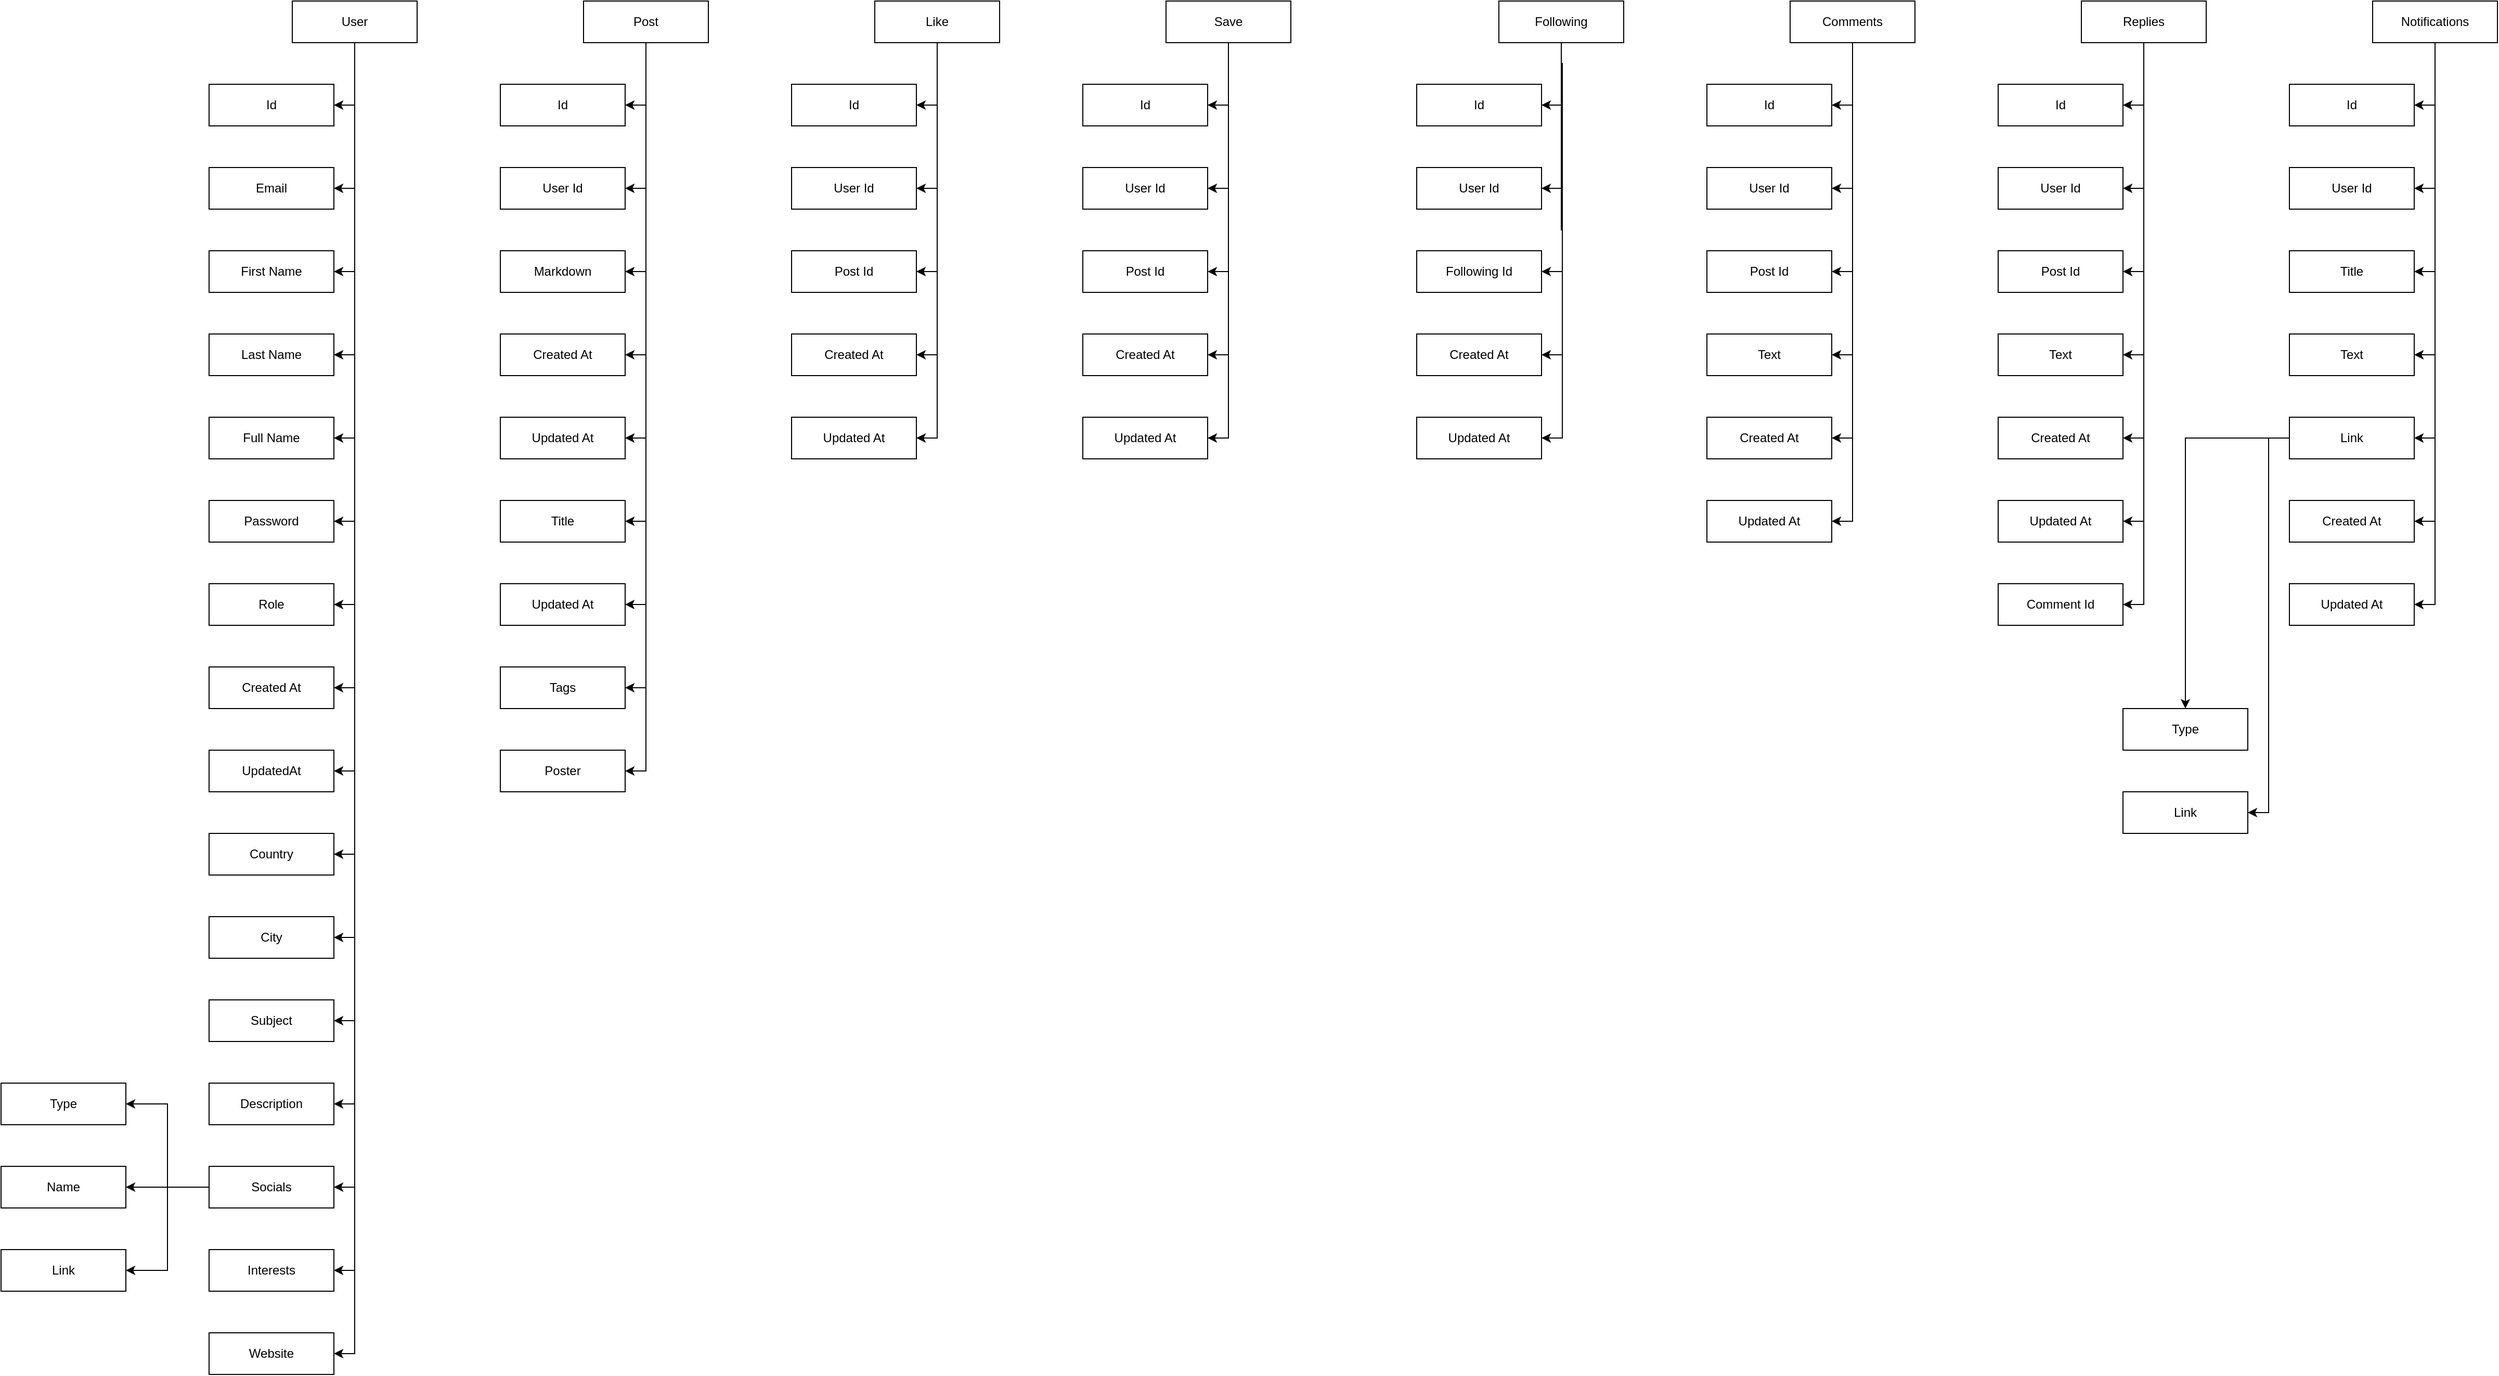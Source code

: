 <mxfile version="20.7.4" type="github">
  <diagram id="An_6A8uYQxj1aYiGU6a9" name="Страница 1">
    <mxGraphModel dx="1877" dy="549" grid="1" gridSize="10" guides="1" tooltips="1" connect="1" arrows="1" fold="1" page="1" pageScale="1" pageWidth="827" pageHeight="1169" math="0" shadow="0">
      <root>
        <mxCell id="0" />
        <mxCell id="1" parent="0" />
        <mxCell id="K3_foTwXIABXSG76bnOj-19" style="edgeStyle=orthogonalEdgeStyle;rounded=0;orthogonalLoop=1;jettySize=auto;html=1;exitX=0.5;exitY=1;exitDx=0;exitDy=0;entryX=1;entryY=0.5;entryDx=0;entryDy=0;" parent="1" source="K3_foTwXIABXSG76bnOj-1" target="K3_foTwXIABXSG76bnOj-8" edge="1">
          <mxGeometry relative="1" as="geometry" />
        </mxCell>
        <mxCell id="K3_foTwXIABXSG76bnOj-20" style="edgeStyle=orthogonalEdgeStyle;rounded=0;orthogonalLoop=1;jettySize=auto;html=1;exitX=0.5;exitY=1;exitDx=0;exitDy=0;entryX=1;entryY=0.5;entryDx=0;entryDy=0;" parent="1" source="K3_foTwXIABXSG76bnOj-1" target="K3_foTwXIABXSG76bnOj-2" edge="1">
          <mxGeometry relative="1" as="geometry" />
        </mxCell>
        <mxCell id="K3_foTwXIABXSG76bnOj-21" style="edgeStyle=orthogonalEdgeStyle;rounded=0;orthogonalLoop=1;jettySize=auto;html=1;exitX=0.5;exitY=1;exitDx=0;exitDy=0;entryX=1;entryY=0.5;entryDx=0;entryDy=0;" parent="1" source="K3_foTwXIABXSG76bnOj-1" target="K3_foTwXIABXSG76bnOj-3" edge="1">
          <mxGeometry relative="1" as="geometry" />
        </mxCell>
        <mxCell id="K3_foTwXIABXSG76bnOj-22" style="edgeStyle=orthogonalEdgeStyle;rounded=0;orthogonalLoop=1;jettySize=auto;html=1;exitX=0.5;exitY=1;exitDx=0;exitDy=0;entryX=1;entryY=0.5;entryDx=0;entryDy=0;" parent="1" source="K3_foTwXIABXSG76bnOj-1" target="K3_foTwXIABXSG76bnOj-4" edge="1">
          <mxGeometry relative="1" as="geometry" />
        </mxCell>
        <mxCell id="K3_foTwXIABXSG76bnOj-23" style="edgeStyle=orthogonalEdgeStyle;rounded=0;orthogonalLoop=1;jettySize=auto;html=1;exitX=0.5;exitY=1;exitDx=0;exitDy=0;entryX=1;entryY=0.5;entryDx=0;entryDy=0;" parent="1" source="K3_foTwXIABXSG76bnOj-1" target="K3_foTwXIABXSG76bnOj-5" edge="1">
          <mxGeometry relative="1" as="geometry" />
        </mxCell>
        <mxCell id="K3_foTwXIABXSG76bnOj-24" style="edgeStyle=orthogonalEdgeStyle;rounded=0;orthogonalLoop=1;jettySize=auto;html=1;exitX=0.5;exitY=1;exitDx=0;exitDy=0;entryX=1;entryY=0.5;entryDx=0;entryDy=0;" parent="1" source="K3_foTwXIABXSG76bnOj-1" target="K3_foTwXIABXSG76bnOj-6" edge="1">
          <mxGeometry relative="1" as="geometry" />
        </mxCell>
        <mxCell id="K3_foTwXIABXSG76bnOj-25" style="edgeStyle=orthogonalEdgeStyle;rounded=0;orthogonalLoop=1;jettySize=auto;html=1;exitX=0.5;exitY=1;exitDx=0;exitDy=0;entryX=1;entryY=0.5;entryDx=0;entryDy=0;" parent="1" source="K3_foTwXIABXSG76bnOj-1" target="K3_foTwXIABXSG76bnOj-7" edge="1">
          <mxGeometry relative="1" as="geometry" />
        </mxCell>
        <mxCell id="K3_foTwXIABXSG76bnOj-26" style="edgeStyle=orthogonalEdgeStyle;rounded=0;orthogonalLoop=1;jettySize=auto;html=1;exitX=0.5;exitY=1;exitDx=0;exitDy=0;entryX=1;entryY=0.5;entryDx=0;entryDy=0;" parent="1" source="K3_foTwXIABXSG76bnOj-1" target="K3_foTwXIABXSG76bnOj-9" edge="1">
          <mxGeometry relative="1" as="geometry" />
        </mxCell>
        <mxCell id="K3_foTwXIABXSG76bnOj-27" style="edgeStyle=orthogonalEdgeStyle;rounded=0;orthogonalLoop=1;jettySize=auto;html=1;exitX=0.5;exitY=1;exitDx=0;exitDy=0;entryX=1;entryY=0.5;entryDx=0;entryDy=0;" parent="1" source="K3_foTwXIABXSG76bnOj-1" target="K3_foTwXIABXSG76bnOj-10" edge="1">
          <mxGeometry relative="1" as="geometry" />
        </mxCell>
        <mxCell id="K3_foTwXIABXSG76bnOj-29" style="edgeStyle=orthogonalEdgeStyle;rounded=0;orthogonalLoop=1;jettySize=auto;html=1;exitX=0.5;exitY=1;exitDx=0;exitDy=0;entryX=1;entryY=0.5;entryDx=0;entryDy=0;" parent="1" source="K3_foTwXIABXSG76bnOj-1" target="K3_foTwXIABXSG76bnOj-12" edge="1">
          <mxGeometry relative="1" as="geometry" />
        </mxCell>
        <mxCell id="K3_foTwXIABXSG76bnOj-30" style="edgeStyle=orthogonalEdgeStyle;rounded=0;orthogonalLoop=1;jettySize=auto;html=1;exitX=0.5;exitY=1;exitDx=0;exitDy=0;entryX=1;entryY=0.5;entryDx=0;entryDy=0;" parent="1" source="K3_foTwXIABXSG76bnOj-1" target="K3_foTwXIABXSG76bnOj-13" edge="1">
          <mxGeometry relative="1" as="geometry" />
        </mxCell>
        <mxCell id="K3_foTwXIABXSG76bnOj-31" style="edgeStyle=orthogonalEdgeStyle;rounded=0;orthogonalLoop=1;jettySize=auto;html=1;exitX=0.5;exitY=1;exitDx=0;exitDy=0;entryX=1;entryY=0.5;entryDx=0;entryDy=0;" parent="1" source="K3_foTwXIABXSG76bnOj-1" target="K3_foTwXIABXSG76bnOj-14" edge="1">
          <mxGeometry relative="1" as="geometry" />
        </mxCell>
        <mxCell id="K3_foTwXIABXSG76bnOj-32" style="edgeStyle=orthogonalEdgeStyle;rounded=0;orthogonalLoop=1;jettySize=auto;html=1;exitX=0.5;exitY=1;exitDx=0;exitDy=0;entryX=1;entryY=0.5;entryDx=0;entryDy=0;" parent="1" source="K3_foTwXIABXSG76bnOj-1" target="K3_foTwXIABXSG76bnOj-15" edge="1">
          <mxGeometry relative="1" as="geometry" />
        </mxCell>
        <mxCell id="K3_foTwXIABXSG76bnOj-33" style="edgeStyle=orthogonalEdgeStyle;rounded=0;orthogonalLoop=1;jettySize=auto;html=1;exitX=0.5;exitY=1;exitDx=0;exitDy=0;entryX=1;entryY=0.5;entryDx=0;entryDy=0;" parent="1" source="K3_foTwXIABXSG76bnOj-1" target="K3_foTwXIABXSG76bnOj-16" edge="1">
          <mxGeometry relative="1" as="geometry" />
        </mxCell>
        <mxCell id="K3_foTwXIABXSG76bnOj-34" style="edgeStyle=orthogonalEdgeStyle;rounded=0;orthogonalLoop=1;jettySize=auto;html=1;exitX=0.5;exitY=1;exitDx=0;exitDy=0;entryX=1;entryY=0.5;entryDx=0;entryDy=0;" parent="1" source="K3_foTwXIABXSG76bnOj-1" target="K3_foTwXIABXSG76bnOj-17" edge="1">
          <mxGeometry relative="1" as="geometry" />
        </mxCell>
        <mxCell id="K3_foTwXIABXSG76bnOj-35" style="edgeStyle=orthogonalEdgeStyle;rounded=0;orthogonalLoop=1;jettySize=auto;html=1;exitX=0.5;exitY=1;exitDx=0;exitDy=0;entryX=1;entryY=0.5;entryDx=0;entryDy=0;" parent="1" source="K3_foTwXIABXSG76bnOj-1" target="K3_foTwXIABXSG76bnOj-18" edge="1">
          <mxGeometry relative="1" as="geometry" />
        </mxCell>
        <mxCell id="K3_foTwXIABXSG76bnOj-1" value="User" style="rounded=0;whiteSpace=wrap;html=1;" parent="1" vertex="1">
          <mxGeometry x="160" y="80" width="120" height="40" as="geometry" />
        </mxCell>
        <mxCell id="K3_foTwXIABXSG76bnOj-2" value="Email" style="rounded=0;whiteSpace=wrap;html=1;" parent="1" vertex="1">
          <mxGeometry x="80" y="240" width="120" height="40" as="geometry" />
        </mxCell>
        <mxCell id="K3_foTwXIABXSG76bnOj-3" value="First Name" style="rounded=0;whiteSpace=wrap;html=1;" parent="1" vertex="1">
          <mxGeometry x="80" y="320" width="120" height="40" as="geometry" />
        </mxCell>
        <mxCell id="K3_foTwXIABXSG76bnOj-4" value="Last Name" style="rounded=0;whiteSpace=wrap;html=1;" parent="1" vertex="1">
          <mxGeometry x="80" y="400" width="120" height="40" as="geometry" />
        </mxCell>
        <mxCell id="K3_foTwXIABXSG76bnOj-5" value="Full Name" style="rounded=0;whiteSpace=wrap;html=1;" parent="1" vertex="1">
          <mxGeometry x="80" y="480" width="120" height="40" as="geometry" />
        </mxCell>
        <mxCell id="K3_foTwXIABXSG76bnOj-6" value="Password" style="rounded=0;whiteSpace=wrap;html=1;" parent="1" vertex="1">
          <mxGeometry x="80" y="560" width="120" height="40" as="geometry" />
        </mxCell>
        <mxCell id="K3_foTwXIABXSG76bnOj-7" value="Role" style="rounded=0;whiteSpace=wrap;html=1;" parent="1" vertex="1">
          <mxGeometry x="80" y="640" width="120" height="40" as="geometry" />
        </mxCell>
        <mxCell id="K3_foTwXIABXSG76bnOj-8" value="Id" style="rounded=0;whiteSpace=wrap;html=1;" parent="1" vertex="1">
          <mxGeometry x="80" y="160" width="120" height="40" as="geometry" />
        </mxCell>
        <mxCell id="K3_foTwXIABXSG76bnOj-9" value="Created At" style="rounded=0;whiteSpace=wrap;html=1;" parent="1" vertex="1">
          <mxGeometry x="80" y="720" width="120" height="40" as="geometry" />
        </mxCell>
        <mxCell id="K3_foTwXIABXSG76bnOj-10" value="UpdatedAt" style="rounded=0;whiteSpace=wrap;html=1;" parent="1" vertex="1">
          <mxGeometry x="80" y="800" width="120" height="40" as="geometry" />
        </mxCell>
        <mxCell id="K3_foTwXIABXSG76bnOj-12" value="Country" style="rounded=0;whiteSpace=wrap;html=1;" parent="1" vertex="1">
          <mxGeometry x="80" y="880" width="120" height="40" as="geometry" />
        </mxCell>
        <mxCell id="K3_foTwXIABXSG76bnOj-13" value="City" style="rounded=0;whiteSpace=wrap;html=1;" parent="1" vertex="1">
          <mxGeometry x="80" y="960" width="120" height="40" as="geometry" />
        </mxCell>
        <mxCell id="K3_foTwXIABXSG76bnOj-14" value="Subject" style="rounded=0;whiteSpace=wrap;html=1;" parent="1" vertex="1">
          <mxGeometry x="80" y="1040" width="120" height="40" as="geometry" />
        </mxCell>
        <mxCell id="K3_foTwXIABXSG76bnOj-15" value="Description" style="rounded=0;whiteSpace=wrap;html=1;" parent="1" vertex="1">
          <mxGeometry x="80" y="1120" width="120" height="40" as="geometry" />
        </mxCell>
        <mxCell id="K3_foTwXIABXSG76bnOj-40" style="edgeStyle=orthogonalEdgeStyle;rounded=0;orthogonalLoop=1;jettySize=auto;html=1;exitX=0;exitY=0.5;exitDx=0;exitDy=0;entryX=1;entryY=0.5;entryDx=0;entryDy=0;" parent="1" source="K3_foTwXIABXSG76bnOj-16" target="K3_foTwXIABXSG76bnOj-37" edge="1">
          <mxGeometry relative="1" as="geometry" />
        </mxCell>
        <mxCell id="K3_foTwXIABXSG76bnOj-41" style="edgeStyle=orthogonalEdgeStyle;rounded=0;orthogonalLoop=1;jettySize=auto;html=1;exitX=0;exitY=0.5;exitDx=0;exitDy=0;entryX=1;entryY=0.5;entryDx=0;entryDy=0;" parent="1" source="K3_foTwXIABXSG76bnOj-16" target="K3_foTwXIABXSG76bnOj-38" edge="1">
          <mxGeometry relative="1" as="geometry" />
        </mxCell>
        <mxCell id="K3_foTwXIABXSG76bnOj-42" style="edgeStyle=orthogonalEdgeStyle;rounded=0;orthogonalLoop=1;jettySize=auto;html=1;exitX=0;exitY=0.5;exitDx=0;exitDy=0;entryX=1;entryY=0.5;entryDx=0;entryDy=0;" parent="1" source="K3_foTwXIABXSG76bnOj-16" target="K3_foTwXIABXSG76bnOj-39" edge="1">
          <mxGeometry relative="1" as="geometry" />
        </mxCell>
        <mxCell id="K3_foTwXIABXSG76bnOj-16" value="Socials" style="rounded=0;whiteSpace=wrap;html=1;" parent="1" vertex="1">
          <mxGeometry x="80" y="1200" width="120" height="40" as="geometry" />
        </mxCell>
        <mxCell id="K3_foTwXIABXSG76bnOj-17" value="Interests" style="rounded=0;whiteSpace=wrap;html=1;" parent="1" vertex="1">
          <mxGeometry x="80" y="1280" width="120" height="40" as="geometry" />
        </mxCell>
        <mxCell id="K3_foTwXIABXSG76bnOj-18" value="Website" style="rounded=0;whiteSpace=wrap;html=1;" parent="1" vertex="1">
          <mxGeometry x="80" y="1360" width="120" height="40" as="geometry" />
        </mxCell>
        <mxCell id="K3_foTwXIABXSG76bnOj-37" value="Type" style="rounded=0;whiteSpace=wrap;html=1;" parent="1" vertex="1">
          <mxGeometry x="-120" y="1120" width="120" height="40" as="geometry" />
        </mxCell>
        <mxCell id="K3_foTwXIABXSG76bnOj-38" value="Name" style="rounded=0;whiteSpace=wrap;html=1;" parent="1" vertex="1">
          <mxGeometry x="-120" y="1200" width="120" height="40" as="geometry" />
        </mxCell>
        <mxCell id="K3_foTwXIABXSG76bnOj-39" value="Link" style="rounded=0;whiteSpace=wrap;html=1;" parent="1" vertex="1">
          <mxGeometry x="-120" y="1280" width="120" height="40" as="geometry" />
        </mxCell>
        <mxCell id="K3_foTwXIABXSG76bnOj-55" style="edgeStyle=orthogonalEdgeStyle;rounded=0;orthogonalLoop=1;jettySize=auto;html=1;exitX=0.5;exitY=1;exitDx=0;exitDy=0;entryX=1;entryY=0.5;entryDx=0;entryDy=0;" parent="1" source="K3_foTwXIABXSG76bnOj-43" target="K3_foTwXIABXSG76bnOj-44" edge="1">
          <mxGeometry relative="1" as="geometry" />
        </mxCell>
        <mxCell id="K3_foTwXIABXSG76bnOj-56" style="edgeStyle=orthogonalEdgeStyle;rounded=0;orthogonalLoop=1;jettySize=auto;html=1;exitX=0.5;exitY=1;exitDx=0;exitDy=0;entryX=1;entryY=0.5;entryDx=0;entryDy=0;" parent="1" source="K3_foTwXIABXSG76bnOj-43" target="K3_foTwXIABXSG76bnOj-45" edge="1">
          <mxGeometry relative="1" as="geometry" />
        </mxCell>
        <mxCell id="K3_foTwXIABXSG76bnOj-57" style="edgeStyle=orthogonalEdgeStyle;rounded=0;orthogonalLoop=1;jettySize=auto;html=1;exitX=0.5;exitY=1;exitDx=0;exitDy=0;entryX=1;entryY=0.5;entryDx=0;entryDy=0;" parent="1" source="K3_foTwXIABXSG76bnOj-43" target="K3_foTwXIABXSG76bnOj-46" edge="1">
          <mxGeometry relative="1" as="geometry" />
        </mxCell>
        <mxCell id="K3_foTwXIABXSG76bnOj-58" style="edgeStyle=orthogonalEdgeStyle;rounded=0;orthogonalLoop=1;jettySize=auto;html=1;exitX=0.5;exitY=1;exitDx=0;exitDy=0;entryX=1;entryY=0.5;entryDx=0;entryDy=0;" parent="1" source="K3_foTwXIABXSG76bnOj-43" target="K3_foTwXIABXSG76bnOj-47" edge="1">
          <mxGeometry relative="1" as="geometry" />
        </mxCell>
        <mxCell id="K3_foTwXIABXSG76bnOj-59" style="edgeStyle=orthogonalEdgeStyle;rounded=0;orthogonalLoop=1;jettySize=auto;html=1;exitX=0.5;exitY=1;exitDx=0;exitDy=0;entryX=1;entryY=0.5;entryDx=0;entryDy=0;" parent="1" source="K3_foTwXIABXSG76bnOj-43" target="K3_foTwXIABXSG76bnOj-48" edge="1">
          <mxGeometry relative="1" as="geometry" />
        </mxCell>
        <mxCell id="K3_foTwXIABXSG76bnOj-60" style="edgeStyle=orthogonalEdgeStyle;rounded=0;orthogonalLoop=1;jettySize=auto;html=1;exitX=0.5;exitY=1;exitDx=0;exitDy=0;entryX=1;entryY=0.5;entryDx=0;entryDy=0;" parent="1" source="K3_foTwXIABXSG76bnOj-43" target="K3_foTwXIABXSG76bnOj-49" edge="1">
          <mxGeometry relative="1" as="geometry" />
        </mxCell>
        <mxCell id="K3_foTwXIABXSG76bnOj-61" style="edgeStyle=orthogonalEdgeStyle;rounded=0;orthogonalLoop=1;jettySize=auto;html=1;exitX=0.5;exitY=1;exitDx=0;exitDy=0;entryX=1;entryY=0.5;entryDx=0;entryDy=0;" parent="1" source="K3_foTwXIABXSG76bnOj-43" target="K3_foTwXIABXSG76bnOj-52" edge="1">
          <mxGeometry relative="1" as="geometry" />
        </mxCell>
        <mxCell id="K3_foTwXIABXSG76bnOj-62" style="edgeStyle=orthogonalEdgeStyle;rounded=0;orthogonalLoop=1;jettySize=auto;html=1;exitX=0.5;exitY=1;exitDx=0;exitDy=0;entryX=1;entryY=0.5;entryDx=0;entryDy=0;" parent="1" source="K3_foTwXIABXSG76bnOj-43" target="K3_foTwXIABXSG76bnOj-53" edge="1">
          <mxGeometry relative="1" as="geometry" />
        </mxCell>
        <mxCell id="K3_foTwXIABXSG76bnOj-63" style="edgeStyle=orthogonalEdgeStyle;rounded=0;orthogonalLoop=1;jettySize=auto;html=1;exitX=0.5;exitY=1;exitDx=0;exitDy=0;entryX=1;entryY=0.5;entryDx=0;entryDy=0;" parent="1" source="K3_foTwXIABXSG76bnOj-43" target="K3_foTwXIABXSG76bnOj-54" edge="1">
          <mxGeometry relative="1" as="geometry" />
        </mxCell>
        <mxCell id="K3_foTwXIABXSG76bnOj-43" value="Post" style="rounded=0;whiteSpace=wrap;html=1;" parent="1" vertex="1">
          <mxGeometry x="440" y="80" width="120" height="40" as="geometry" />
        </mxCell>
        <mxCell id="K3_foTwXIABXSG76bnOj-44" value="Id" style="rounded=0;whiteSpace=wrap;html=1;" parent="1" vertex="1">
          <mxGeometry x="360" y="160" width="120" height="40" as="geometry" />
        </mxCell>
        <mxCell id="K3_foTwXIABXSG76bnOj-45" value="User Id" style="rounded=0;whiteSpace=wrap;html=1;" parent="1" vertex="1">
          <mxGeometry x="360" y="240" width="120" height="40" as="geometry" />
        </mxCell>
        <mxCell id="K3_foTwXIABXSG76bnOj-46" value="Markdown" style="rounded=0;whiteSpace=wrap;html=1;" parent="1" vertex="1">
          <mxGeometry x="360" y="320" width="120" height="40" as="geometry" />
        </mxCell>
        <mxCell id="K3_foTwXIABXSG76bnOj-47" value="Created At" style="rounded=0;whiteSpace=wrap;html=1;" parent="1" vertex="1">
          <mxGeometry x="360" y="400" width="120" height="40" as="geometry" />
        </mxCell>
        <mxCell id="K3_foTwXIABXSG76bnOj-48" value="Updated At" style="rounded=0;whiteSpace=wrap;html=1;" parent="1" vertex="1">
          <mxGeometry x="360" y="480" width="120" height="40" as="geometry" />
        </mxCell>
        <mxCell id="K3_foTwXIABXSG76bnOj-49" value="Title" style="rounded=0;whiteSpace=wrap;html=1;" parent="1" vertex="1">
          <mxGeometry x="360" y="560" width="120" height="40" as="geometry" />
        </mxCell>
        <mxCell id="K3_foTwXIABXSG76bnOj-52" value="Updated At" style="rounded=0;whiteSpace=wrap;html=1;" parent="1" vertex="1">
          <mxGeometry x="360" y="640" width="120" height="40" as="geometry" />
        </mxCell>
        <mxCell id="K3_foTwXIABXSG76bnOj-53" value="Tags" style="rounded=0;whiteSpace=wrap;html=1;" parent="1" vertex="1">
          <mxGeometry x="360" y="720" width="120" height="40" as="geometry" />
        </mxCell>
        <mxCell id="K3_foTwXIABXSG76bnOj-54" value="Poster" style="rounded=0;whiteSpace=wrap;html=1;" parent="1" vertex="1">
          <mxGeometry x="360" y="800" width="120" height="40" as="geometry" />
        </mxCell>
        <mxCell id="K3_foTwXIABXSG76bnOj-69" style="edgeStyle=orthogonalEdgeStyle;rounded=0;orthogonalLoop=1;jettySize=auto;html=1;exitX=0.5;exitY=1;exitDx=0;exitDy=0;entryX=1;entryY=0.5;entryDx=0;entryDy=0;" parent="1" source="K3_foTwXIABXSG76bnOj-64" target="K3_foTwXIABXSG76bnOj-65" edge="1">
          <mxGeometry relative="1" as="geometry" />
        </mxCell>
        <mxCell id="K3_foTwXIABXSG76bnOj-70" style="edgeStyle=orthogonalEdgeStyle;rounded=0;orthogonalLoop=1;jettySize=auto;html=1;exitX=0.5;exitY=1;exitDx=0;exitDy=0;entryX=1;entryY=0.5;entryDx=0;entryDy=0;" parent="1" source="K3_foTwXIABXSG76bnOj-64" target="K3_foTwXIABXSG76bnOj-66" edge="1">
          <mxGeometry relative="1" as="geometry" />
        </mxCell>
        <mxCell id="K3_foTwXIABXSG76bnOj-71" style="edgeStyle=orthogonalEdgeStyle;rounded=0;orthogonalLoop=1;jettySize=auto;html=1;exitX=0.5;exitY=1;exitDx=0;exitDy=0;entryX=1;entryY=0.5;entryDx=0;entryDy=0;" parent="1" source="K3_foTwXIABXSG76bnOj-64" target="K3_foTwXIABXSG76bnOj-67" edge="1">
          <mxGeometry relative="1" as="geometry" />
        </mxCell>
        <mxCell id="K3_foTwXIABXSG76bnOj-72" style="edgeStyle=orthogonalEdgeStyle;rounded=0;orthogonalLoop=1;jettySize=auto;html=1;exitX=0.5;exitY=1;exitDx=0;exitDy=0;entryX=1;entryY=0.5;entryDx=0;entryDy=0;" parent="1" source="K3_foTwXIABXSG76bnOj-64" target="K3_foTwXIABXSG76bnOj-68" edge="1">
          <mxGeometry relative="1" as="geometry" />
        </mxCell>
        <mxCell id="K3_foTwXIABXSG76bnOj-119" style="edgeStyle=orthogonalEdgeStyle;rounded=0;orthogonalLoop=1;jettySize=auto;html=1;exitX=0.5;exitY=1;exitDx=0;exitDy=0;entryX=1;entryY=0.5;entryDx=0;entryDy=0;" parent="1" source="K3_foTwXIABXSG76bnOj-64" target="K3_foTwXIABXSG76bnOj-118" edge="1">
          <mxGeometry relative="1" as="geometry" />
        </mxCell>
        <mxCell id="K3_foTwXIABXSG76bnOj-64" value="Like" style="rounded=0;whiteSpace=wrap;html=1;" parent="1" vertex="1">
          <mxGeometry x="720" y="80" width="120" height="40" as="geometry" />
        </mxCell>
        <mxCell id="K3_foTwXIABXSG76bnOj-65" value="User Id" style="rounded=0;whiteSpace=wrap;html=1;" parent="1" vertex="1">
          <mxGeometry x="640" y="240" width="120" height="40" as="geometry" />
        </mxCell>
        <mxCell id="K3_foTwXIABXSG76bnOj-66" value="Post Id" style="rounded=0;whiteSpace=wrap;html=1;" parent="1" vertex="1">
          <mxGeometry x="640" y="320" width="120" height="40" as="geometry" />
        </mxCell>
        <mxCell id="K3_foTwXIABXSG76bnOj-67" value="Created At" style="rounded=0;whiteSpace=wrap;html=1;" parent="1" vertex="1">
          <mxGeometry x="640" y="400" width="120" height="40" as="geometry" />
        </mxCell>
        <mxCell id="K3_foTwXIABXSG76bnOj-68" value="Updated At" style="rounded=0;whiteSpace=wrap;html=1;" parent="1" vertex="1">
          <mxGeometry x="640" y="480" width="120" height="40" as="geometry" />
        </mxCell>
        <mxCell id="K3_foTwXIABXSG76bnOj-78" style="edgeStyle=orthogonalEdgeStyle;rounded=0;orthogonalLoop=1;jettySize=auto;html=1;exitX=0.5;exitY=1;exitDx=0;exitDy=0;entryX=1;entryY=0.5;entryDx=0;entryDy=0;" parent="1" source="K3_foTwXIABXSG76bnOj-73" target="K3_foTwXIABXSG76bnOj-74" edge="1">
          <mxGeometry relative="1" as="geometry" />
        </mxCell>
        <mxCell id="K3_foTwXIABXSG76bnOj-79" style="edgeStyle=orthogonalEdgeStyle;rounded=0;orthogonalLoop=1;jettySize=auto;html=1;exitX=0.5;exitY=1;exitDx=0;exitDy=0;entryX=1;entryY=0.5;entryDx=0;entryDy=0;" parent="1" source="K3_foTwXIABXSG76bnOj-73" target="K3_foTwXIABXSG76bnOj-75" edge="1">
          <mxGeometry relative="1" as="geometry" />
        </mxCell>
        <mxCell id="K3_foTwXIABXSG76bnOj-80" style="edgeStyle=orthogonalEdgeStyle;rounded=0;orthogonalLoop=1;jettySize=auto;html=1;exitX=0.5;exitY=1;exitDx=0;exitDy=0;entryX=1;entryY=0.5;entryDx=0;entryDy=0;" parent="1" source="K3_foTwXIABXSG76bnOj-73" target="K3_foTwXIABXSG76bnOj-76" edge="1">
          <mxGeometry relative="1" as="geometry" />
        </mxCell>
        <mxCell id="K3_foTwXIABXSG76bnOj-81" style="edgeStyle=orthogonalEdgeStyle;rounded=0;orthogonalLoop=1;jettySize=auto;html=1;exitX=0.5;exitY=1;exitDx=0;exitDy=0;entryX=1;entryY=0.5;entryDx=0;entryDy=0;" parent="1" source="K3_foTwXIABXSG76bnOj-73" target="K3_foTwXIABXSG76bnOj-77" edge="1">
          <mxGeometry relative="1" as="geometry" />
        </mxCell>
        <mxCell id="K3_foTwXIABXSG76bnOj-120" style="edgeStyle=orthogonalEdgeStyle;rounded=0;orthogonalLoop=1;jettySize=auto;html=1;exitX=0.5;exitY=1;exitDx=0;exitDy=0;entryX=1;entryY=0.5;entryDx=0;entryDy=0;" parent="1" source="K3_foTwXIABXSG76bnOj-73" target="K3_foTwXIABXSG76bnOj-117" edge="1">
          <mxGeometry relative="1" as="geometry" />
        </mxCell>
        <mxCell id="K3_foTwXIABXSG76bnOj-73" value="Save" style="rounded=0;whiteSpace=wrap;html=1;" parent="1" vertex="1">
          <mxGeometry x="1000" y="80" width="120" height="40" as="geometry" />
        </mxCell>
        <mxCell id="K3_foTwXIABXSG76bnOj-74" value="User Id" style="rounded=0;whiteSpace=wrap;html=1;" parent="1" vertex="1">
          <mxGeometry x="920" y="240" width="120" height="40" as="geometry" />
        </mxCell>
        <mxCell id="K3_foTwXIABXSG76bnOj-75" value="Post Id" style="rounded=0;whiteSpace=wrap;html=1;" parent="1" vertex="1">
          <mxGeometry x="920" y="320" width="120" height="40" as="geometry" />
        </mxCell>
        <mxCell id="K3_foTwXIABXSG76bnOj-76" value="Created At" style="rounded=0;whiteSpace=wrap;html=1;" parent="1" vertex="1">
          <mxGeometry x="920" y="400" width="120" height="40" as="geometry" />
        </mxCell>
        <mxCell id="K3_foTwXIABXSG76bnOj-77" value="Updated At" style="rounded=0;whiteSpace=wrap;html=1;" parent="1" vertex="1">
          <mxGeometry x="920" y="480" width="120" height="40" as="geometry" />
        </mxCell>
        <mxCell id="K3_foTwXIABXSG76bnOj-89" style="edgeStyle=orthogonalEdgeStyle;rounded=0;orthogonalLoop=1;jettySize=auto;html=1;exitX=0.5;exitY=1;exitDx=0;exitDy=0;entryX=1;entryY=0.5;entryDx=0;entryDy=0;" parent="1" source="K3_foTwXIABXSG76bnOj-82" target="K3_foTwXIABXSG76bnOj-83" edge="1">
          <mxGeometry relative="1" as="geometry" />
        </mxCell>
        <mxCell id="K3_foTwXIABXSG76bnOj-90" style="edgeStyle=orthogonalEdgeStyle;rounded=0;orthogonalLoop=1;jettySize=auto;html=1;exitX=0.5;exitY=1;exitDx=0;exitDy=0;entryX=1;entryY=0.5;entryDx=0;entryDy=0;" parent="1" source="K3_foTwXIABXSG76bnOj-82" target="K3_foTwXIABXSG76bnOj-84" edge="1">
          <mxGeometry relative="1" as="geometry" />
        </mxCell>
        <mxCell id="K3_foTwXIABXSG76bnOj-91" style="edgeStyle=orthogonalEdgeStyle;rounded=0;orthogonalLoop=1;jettySize=auto;html=1;exitX=0.5;exitY=1;exitDx=0;exitDy=0;entryX=1;entryY=0.5;entryDx=0;entryDy=0;" parent="1" source="K3_foTwXIABXSG76bnOj-82" target="K3_foTwXIABXSG76bnOj-85" edge="1">
          <mxGeometry relative="1" as="geometry" />
        </mxCell>
        <mxCell id="K3_foTwXIABXSG76bnOj-92" style="edgeStyle=orthogonalEdgeStyle;rounded=0;orthogonalLoop=1;jettySize=auto;html=1;exitX=0.5;exitY=1;exitDx=0;exitDy=0;entryX=1;entryY=0.5;entryDx=0;entryDy=0;" parent="1" source="K3_foTwXIABXSG76bnOj-82" target="K3_foTwXIABXSG76bnOj-86" edge="1">
          <mxGeometry relative="1" as="geometry" />
        </mxCell>
        <mxCell id="K3_foTwXIABXSG76bnOj-116" style="edgeStyle=orthogonalEdgeStyle;rounded=0;orthogonalLoop=1;jettySize=auto;html=1;exitX=0.5;exitY=1;exitDx=0;exitDy=0;entryX=1;entryY=0.5;entryDx=0;entryDy=0;" parent="1" source="K3_foTwXIABXSG76bnOj-82" target="K3_foTwXIABXSG76bnOj-115" edge="1">
          <mxGeometry relative="1" as="geometry" />
        </mxCell>
        <mxCell id="K3_foTwXIABXSG76bnOj-82" value="Following" style="rounded=0;whiteSpace=wrap;html=1;" parent="1" vertex="1">
          <mxGeometry x="1320" y="80" width="120" height="40" as="geometry" />
        </mxCell>
        <mxCell id="K3_foTwXIABXSG76bnOj-83" value="User Id" style="rounded=0;whiteSpace=wrap;html=1;" parent="1" vertex="1">
          <mxGeometry x="1241" y="240" width="120" height="40" as="geometry" />
        </mxCell>
        <mxCell id="K3_foTwXIABXSG76bnOj-84" value="Following Id" style="rounded=0;whiteSpace=wrap;html=1;" parent="1" vertex="1">
          <mxGeometry x="1241" y="320" width="120" height="40" as="geometry" />
        </mxCell>
        <mxCell id="K3_foTwXIABXSG76bnOj-85" value="Created At" style="rounded=0;whiteSpace=wrap;html=1;" parent="1" vertex="1">
          <mxGeometry x="1241" y="400" width="120" height="40" as="geometry" />
        </mxCell>
        <mxCell id="K3_foTwXIABXSG76bnOj-86" value="Updated At" style="rounded=0;whiteSpace=wrap;html=1;" parent="1" vertex="1">
          <mxGeometry x="1241" y="480" width="120" height="40" as="geometry" />
        </mxCell>
        <mxCell id="K3_foTwXIABXSG76bnOj-108" style="edgeStyle=orthogonalEdgeStyle;rounded=0;orthogonalLoop=1;jettySize=auto;html=1;exitX=0.5;exitY=1;exitDx=0;exitDy=0;entryX=1;entryY=0.5;entryDx=0;entryDy=0;" parent="1" source="K3_foTwXIABXSG76bnOj-102" target="K3_foTwXIABXSG76bnOj-103" edge="1">
          <mxGeometry relative="1" as="geometry" />
        </mxCell>
        <mxCell id="K3_foTwXIABXSG76bnOj-109" style="edgeStyle=orthogonalEdgeStyle;rounded=0;orthogonalLoop=1;jettySize=auto;html=1;exitX=0.5;exitY=1;exitDx=0;exitDy=0;entryX=1;entryY=0.5;entryDx=0;entryDy=0;" parent="1" source="K3_foTwXIABXSG76bnOj-102" target="K3_foTwXIABXSG76bnOj-104" edge="1">
          <mxGeometry relative="1" as="geometry" />
        </mxCell>
        <mxCell id="K3_foTwXIABXSG76bnOj-110" style="edgeStyle=orthogonalEdgeStyle;rounded=0;orthogonalLoop=1;jettySize=auto;html=1;exitX=0.5;exitY=1;exitDx=0;exitDy=0;entryX=1;entryY=0.5;entryDx=0;entryDy=0;" parent="1" source="K3_foTwXIABXSG76bnOj-102" target="K3_foTwXIABXSG76bnOj-105" edge="1">
          <mxGeometry relative="1" as="geometry" />
        </mxCell>
        <mxCell id="K3_foTwXIABXSG76bnOj-111" style="edgeStyle=orthogonalEdgeStyle;rounded=0;orthogonalLoop=1;jettySize=auto;html=1;exitX=0.5;exitY=1;exitDx=0;exitDy=0;entryX=1;entryY=0.5;entryDx=0;entryDy=0;" parent="1" source="K3_foTwXIABXSG76bnOj-102" target="K3_foTwXIABXSG76bnOj-106" edge="1">
          <mxGeometry relative="1" as="geometry" />
        </mxCell>
        <mxCell id="K3_foTwXIABXSG76bnOj-112" style="edgeStyle=orthogonalEdgeStyle;rounded=0;orthogonalLoop=1;jettySize=auto;html=1;exitX=0.5;exitY=1;exitDx=0;exitDy=0;entryX=1;entryY=0.5;entryDx=0;entryDy=0;" parent="1" source="K3_foTwXIABXSG76bnOj-102" target="K3_foTwXIABXSG76bnOj-107" edge="1">
          <mxGeometry relative="1" as="geometry" />
        </mxCell>
        <mxCell id="K3_foTwXIABXSG76bnOj-114" style="edgeStyle=orthogonalEdgeStyle;rounded=0;orthogonalLoop=1;jettySize=auto;html=1;exitX=0.5;exitY=1;exitDx=0;exitDy=0;entryX=1;entryY=0.5;entryDx=0;entryDy=0;" parent="1" source="K3_foTwXIABXSG76bnOj-102" target="K3_foTwXIABXSG76bnOj-113" edge="1">
          <mxGeometry relative="1" as="geometry" />
        </mxCell>
        <mxCell id="K3_foTwXIABXSG76bnOj-102" value="Comments" style="rounded=0;whiteSpace=wrap;html=1;" parent="1" vertex="1">
          <mxGeometry x="1600" y="80" width="120" height="40" as="geometry" />
        </mxCell>
        <mxCell id="K3_foTwXIABXSG76bnOj-103" value="User Id" style="rounded=0;whiteSpace=wrap;html=1;" parent="1" vertex="1">
          <mxGeometry x="1520" y="240" width="120" height="40" as="geometry" />
        </mxCell>
        <mxCell id="K3_foTwXIABXSG76bnOj-104" value="Post Id" style="rounded=0;whiteSpace=wrap;html=1;" parent="1" vertex="1">
          <mxGeometry x="1520" y="320" width="120" height="40" as="geometry" />
        </mxCell>
        <mxCell id="K3_foTwXIABXSG76bnOj-105" value="Text" style="rounded=0;whiteSpace=wrap;html=1;" parent="1" vertex="1">
          <mxGeometry x="1520" y="400" width="120" height="40" as="geometry" />
        </mxCell>
        <mxCell id="K3_foTwXIABXSG76bnOj-106" value="Created At" style="rounded=0;whiteSpace=wrap;html=1;" parent="1" vertex="1">
          <mxGeometry x="1520" y="480" width="120" height="40" as="geometry" />
        </mxCell>
        <mxCell id="K3_foTwXIABXSG76bnOj-107" value="Updated At" style="rounded=0;whiteSpace=wrap;html=1;" parent="1" vertex="1">
          <mxGeometry x="1520" y="560" width="120" height="40" as="geometry" />
        </mxCell>
        <mxCell id="K3_foTwXIABXSG76bnOj-113" value="Id" style="rounded=0;whiteSpace=wrap;html=1;" parent="1" vertex="1">
          <mxGeometry x="1520" y="160" width="120" height="40" as="geometry" />
        </mxCell>
        <mxCell id="K3_foTwXIABXSG76bnOj-115" value="Id" style="rounded=0;whiteSpace=wrap;html=1;" parent="1" vertex="1">
          <mxGeometry x="1241" y="160" width="120" height="40" as="geometry" />
        </mxCell>
        <mxCell id="K3_foTwXIABXSG76bnOj-117" value="Id" style="rounded=0;whiteSpace=wrap;html=1;" parent="1" vertex="1">
          <mxGeometry x="920" y="160" width="120" height="40" as="geometry" />
        </mxCell>
        <mxCell id="K3_foTwXIABXSG76bnOj-118" value="Id" style="rounded=0;whiteSpace=wrap;html=1;" parent="1" vertex="1">
          <mxGeometry x="640" y="160" width="120" height="40" as="geometry" />
        </mxCell>
        <mxCell id="K3_foTwXIABXSG76bnOj-139" style="edgeStyle=orthogonalEdgeStyle;rounded=0;orthogonalLoop=1;jettySize=auto;html=1;exitX=0.5;exitY=1;exitDx=0;exitDy=0;entryX=1;entryY=0.5;entryDx=0;entryDy=0;" parent="1" source="K3_foTwXIABXSG76bnOj-121" target="K3_foTwXIABXSG76bnOj-131" edge="1">
          <mxGeometry relative="1" as="geometry" />
        </mxCell>
        <mxCell id="K3_foTwXIABXSG76bnOj-140" style="edgeStyle=orthogonalEdgeStyle;rounded=0;orthogonalLoop=1;jettySize=auto;html=1;exitX=0.5;exitY=1;exitDx=0;exitDy=0;entryX=1;entryY=0.5;entryDx=0;entryDy=0;" parent="1" source="K3_foTwXIABXSG76bnOj-121" target="K3_foTwXIABXSG76bnOj-126" edge="1">
          <mxGeometry relative="1" as="geometry" />
        </mxCell>
        <mxCell id="K3_foTwXIABXSG76bnOj-141" style="edgeStyle=orthogonalEdgeStyle;rounded=0;orthogonalLoop=1;jettySize=auto;html=1;exitX=0.5;exitY=1;exitDx=0;exitDy=0;entryX=1;entryY=0.5;entryDx=0;entryDy=0;" parent="1" source="K3_foTwXIABXSG76bnOj-121" target="K3_foTwXIABXSG76bnOj-127" edge="1">
          <mxGeometry relative="1" as="geometry" />
        </mxCell>
        <mxCell id="K3_foTwXIABXSG76bnOj-142" style="edgeStyle=orthogonalEdgeStyle;rounded=0;orthogonalLoop=1;jettySize=auto;html=1;exitX=0.5;exitY=1;exitDx=0;exitDy=0;entryX=1;entryY=0.5;entryDx=0;entryDy=0;" parent="1" source="K3_foTwXIABXSG76bnOj-121" target="K3_foTwXIABXSG76bnOj-128" edge="1">
          <mxGeometry relative="1" as="geometry" />
        </mxCell>
        <mxCell id="K3_foTwXIABXSG76bnOj-143" style="edgeStyle=orthogonalEdgeStyle;rounded=0;orthogonalLoop=1;jettySize=auto;html=1;exitX=0.5;exitY=1;exitDx=0;exitDy=0;entryX=1;entryY=0.5;entryDx=0;entryDy=0;" parent="1" source="K3_foTwXIABXSG76bnOj-121" target="K3_foTwXIABXSG76bnOj-129" edge="1">
          <mxGeometry relative="1" as="geometry" />
        </mxCell>
        <mxCell id="K3_foTwXIABXSG76bnOj-144" style="edgeStyle=orthogonalEdgeStyle;rounded=0;orthogonalLoop=1;jettySize=auto;html=1;exitX=0.5;exitY=1;exitDx=0;exitDy=0;entryX=1;entryY=0.5;entryDx=0;entryDy=0;" parent="1" source="K3_foTwXIABXSG76bnOj-121" target="K3_foTwXIABXSG76bnOj-130" edge="1">
          <mxGeometry relative="1" as="geometry" />
        </mxCell>
        <mxCell id="K3_foTwXIABXSG76bnOj-145" style="edgeStyle=orthogonalEdgeStyle;rounded=0;orthogonalLoop=1;jettySize=auto;html=1;exitX=0.5;exitY=1;exitDx=0;exitDy=0;entryX=1;entryY=0.5;entryDx=0;entryDy=0;" parent="1" source="K3_foTwXIABXSG76bnOj-121" target="K3_foTwXIABXSG76bnOj-138" edge="1">
          <mxGeometry relative="1" as="geometry" />
        </mxCell>
        <mxCell id="K3_foTwXIABXSG76bnOj-121" value="Replies" style="rounded=0;whiteSpace=wrap;html=1;" parent="1" vertex="1">
          <mxGeometry x="1880" y="80" width="120" height="40" as="geometry" />
        </mxCell>
        <mxCell id="K3_foTwXIABXSG76bnOj-126" value="User Id" style="rounded=0;whiteSpace=wrap;html=1;" parent="1" vertex="1">
          <mxGeometry x="1800" y="240" width="120" height="40" as="geometry" />
        </mxCell>
        <mxCell id="K3_foTwXIABXSG76bnOj-127" value="Post Id" style="rounded=0;whiteSpace=wrap;html=1;" parent="1" vertex="1">
          <mxGeometry x="1800" y="320" width="120" height="40" as="geometry" />
        </mxCell>
        <mxCell id="K3_foTwXIABXSG76bnOj-128" value="Text" style="rounded=0;whiteSpace=wrap;html=1;" parent="1" vertex="1">
          <mxGeometry x="1800" y="400" width="120" height="40" as="geometry" />
        </mxCell>
        <mxCell id="K3_foTwXIABXSG76bnOj-129" value="Created At" style="rounded=0;whiteSpace=wrap;html=1;" parent="1" vertex="1">
          <mxGeometry x="1800" y="480" width="120" height="40" as="geometry" />
        </mxCell>
        <mxCell id="K3_foTwXIABXSG76bnOj-130" value="Updated At" style="rounded=0;whiteSpace=wrap;html=1;" parent="1" vertex="1">
          <mxGeometry x="1800" y="560" width="120" height="40" as="geometry" />
        </mxCell>
        <mxCell id="K3_foTwXIABXSG76bnOj-131" value="Id" style="rounded=0;whiteSpace=wrap;html=1;" parent="1" vertex="1">
          <mxGeometry x="1800" y="160" width="120" height="40" as="geometry" />
        </mxCell>
        <mxCell id="K3_foTwXIABXSG76bnOj-138" value="Comment Id" style="rounded=0;whiteSpace=wrap;html=1;" parent="1" vertex="1">
          <mxGeometry x="1800" y="640" width="120" height="40" as="geometry" />
        </mxCell>
        <mxCell id="UPRrMj6-qopBgMtVMY6R-16" style="edgeStyle=orthogonalEdgeStyle;rounded=0;orthogonalLoop=1;jettySize=auto;html=1;exitX=0.5;exitY=1;exitDx=0;exitDy=0;entryX=1;entryY=0.5;entryDx=0;entryDy=0;" edge="1" parent="1" source="UPRrMj6-qopBgMtVMY6R-1" target="UPRrMj6-qopBgMtVMY6R-2">
          <mxGeometry relative="1" as="geometry" />
        </mxCell>
        <mxCell id="UPRrMj6-qopBgMtVMY6R-17" style="edgeStyle=orthogonalEdgeStyle;rounded=0;orthogonalLoop=1;jettySize=auto;html=1;exitX=0.5;exitY=1;exitDx=0;exitDy=0;entryX=1;entryY=0.5;entryDx=0;entryDy=0;" edge="1" parent="1" source="UPRrMj6-qopBgMtVMY6R-1" target="UPRrMj6-qopBgMtVMY6R-3">
          <mxGeometry relative="1" as="geometry" />
        </mxCell>
        <mxCell id="UPRrMj6-qopBgMtVMY6R-18" style="edgeStyle=orthogonalEdgeStyle;rounded=0;orthogonalLoop=1;jettySize=auto;html=1;exitX=0.5;exitY=1;exitDx=0;exitDy=0;entryX=1;entryY=0.5;entryDx=0;entryDy=0;" edge="1" parent="1" source="UPRrMj6-qopBgMtVMY6R-1" target="UPRrMj6-qopBgMtVMY6R-4">
          <mxGeometry relative="1" as="geometry" />
        </mxCell>
        <mxCell id="UPRrMj6-qopBgMtVMY6R-19" style="edgeStyle=orthogonalEdgeStyle;rounded=0;orthogonalLoop=1;jettySize=auto;html=1;exitX=0.5;exitY=1;exitDx=0;exitDy=0;entryX=1;entryY=0.5;entryDx=0;entryDy=0;" edge="1" parent="1" source="UPRrMj6-qopBgMtVMY6R-1" target="UPRrMj6-qopBgMtVMY6R-5">
          <mxGeometry relative="1" as="geometry" />
        </mxCell>
        <mxCell id="UPRrMj6-qopBgMtVMY6R-20" style="edgeStyle=orthogonalEdgeStyle;rounded=0;orthogonalLoop=1;jettySize=auto;html=1;exitX=0.5;exitY=1;exitDx=0;exitDy=0;entryX=1;entryY=0.5;entryDx=0;entryDy=0;" edge="1" parent="1" source="UPRrMj6-qopBgMtVMY6R-1" target="UPRrMj6-qopBgMtVMY6R-15">
          <mxGeometry relative="1" as="geometry" />
        </mxCell>
        <mxCell id="UPRrMj6-qopBgMtVMY6R-21" style="edgeStyle=orthogonalEdgeStyle;rounded=0;orthogonalLoop=1;jettySize=auto;html=1;exitX=0.5;exitY=1;exitDx=0;exitDy=0;entryX=1;entryY=0.5;entryDx=0;entryDy=0;" edge="1" parent="1" source="UPRrMj6-qopBgMtVMY6R-1" target="UPRrMj6-qopBgMtVMY6R-7">
          <mxGeometry relative="1" as="geometry" />
        </mxCell>
        <mxCell id="UPRrMj6-qopBgMtVMY6R-22" style="edgeStyle=orthogonalEdgeStyle;rounded=0;orthogonalLoop=1;jettySize=auto;html=1;exitX=0.5;exitY=1;exitDx=0;exitDy=0;entryX=1;entryY=0.5;entryDx=0;entryDy=0;" edge="1" parent="1" source="UPRrMj6-qopBgMtVMY6R-1" target="UPRrMj6-qopBgMtVMY6R-8">
          <mxGeometry relative="1" as="geometry" />
        </mxCell>
        <mxCell id="UPRrMj6-qopBgMtVMY6R-1" value="Notifications" style="rounded=0;whiteSpace=wrap;html=1;" vertex="1" parent="1">
          <mxGeometry x="2160" y="80" width="120" height="40" as="geometry" />
        </mxCell>
        <mxCell id="UPRrMj6-qopBgMtVMY6R-2" value="Id" style="rounded=0;whiteSpace=wrap;html=1;" vertex="1" parent="1">
          <mxGeometry x="2080" y="160" width="120" height="40" as="geometry" />
        </mxCell>
        <mxCell id="UPRrMj6-qopBgMtVMY6R-3" value="User Id" style="rounded=0;whiteSpace=wrap;html=1;" vertex="1" parent="1">
          <mxGeometry x="2080" y="240" width="120" height="40" as="geometry" />
        </mxCell>
        <mxCell id="UPRrMj6-qopBgMtVMY6R-4" value="Title" style="rounded=0;whiteSpace=wrap;html=1;" vertex="1" parent="1">
          <mxGeometry x="2080" y="320" width="120" height="40" as="geometry" />
        </mxCell>
        <mxCell id="UPRrMj6-qopBgMtVMY6R-5" value="Text" style="rounded=0;whiteSpace=wrap;html=1;" vertex="1" parent="1">
          <mxGeometry x="2080" y="400" width="120" height="40" as="geometry" />
        </mxCell>
        <mxCell id="UPRrMj6-qopBgMtVMY6R-7" value="Created At" style="rounded=0;whiteSpace=wrap;html=1;" vertex="1" parent="1">
          <mxGeometry x="2080" y="560" width="120" height="40" as="geometry" />
        </mxCell>
        <mxCell id="UPRrMj6-qopBgMtVMY6R-8" value="Updated At" style="rounded=0;whiteSpace=wrap;html=1;" vertex="1" parent="1">
          <mxGeometry x="2080" y="640" width="120" height="40" as="geometry" />
        </mxCell>
        <mxCell id="UPRrMj6-qopBgMtVMY6R-28" style="edgeStyle=orthogonalEdgeStyle;rounded=0;orthogonalLoop=1;jettySize=auto;html=1;exitX=0;exitY=0.5;exitDx=0;exitDy=0;entryX=1;entryY=0.5;entryDx=0;entryDy=0;" edge="1" parent="1" source="UPRrMj6-qopBgMtVMY6R-15" target="UPRrMj6-qopBgMtVMY6R-24">
          <mxGeometry relative="1" as="geometry" />
        </mxCell>
        <mxCell id="UPRrMj6-qopBgMtVMY6R-30" style="edgeStyle=orthogonalEdgeStyle;rounded=0;orthogonalLoop=1;jettySize=auto;html=1;exitX=0;exitY=0.5;exitDx=0;exitDy=0;entryX=0.5;entryY=0;entryDx=0;entryDy=0;" edge="1" parent="1" source="UPRrMj6-qopBgMtVMY6R-15" target="UPRrMj6-qopBgMtVMY6R-23">
          <mxGeometry relative="1" as="geometry" />
        </mxCell>
        <mxCell id="UPRrMj6-qopBgMtVMY6R-15" value="Link" style="rounded=0;whiteSpace=wrap;html=1;" vertex="1" parent="1">
          <mxGeometry x="2080" y="480" width="120" height="40" as="geometry" />
        </mxCell>
        <mxCell id="UPRrMj6-qopBgMtVMY6R-23" value="Type" style="rounded=0;whiteSpace=wrap;html=1;" vertex="1" parent="1">
          <mxGeometry x="1920" y="760" width="120" height="40" as="geometry" />
        </mxCell>
        <mxCell id="UPRrMj6-qopBgMtVMY6R-24" value="Link" style="rounded=0;whiteSpace=wrap;html=1;" vertex="1" parent="1">
          <mxGeometry x="1920" y="840" width="120" height="40" as="geometry" />
        </mxCell>
      </root>
    </mxGraphModel>
  </diagram>
</mxfile>
